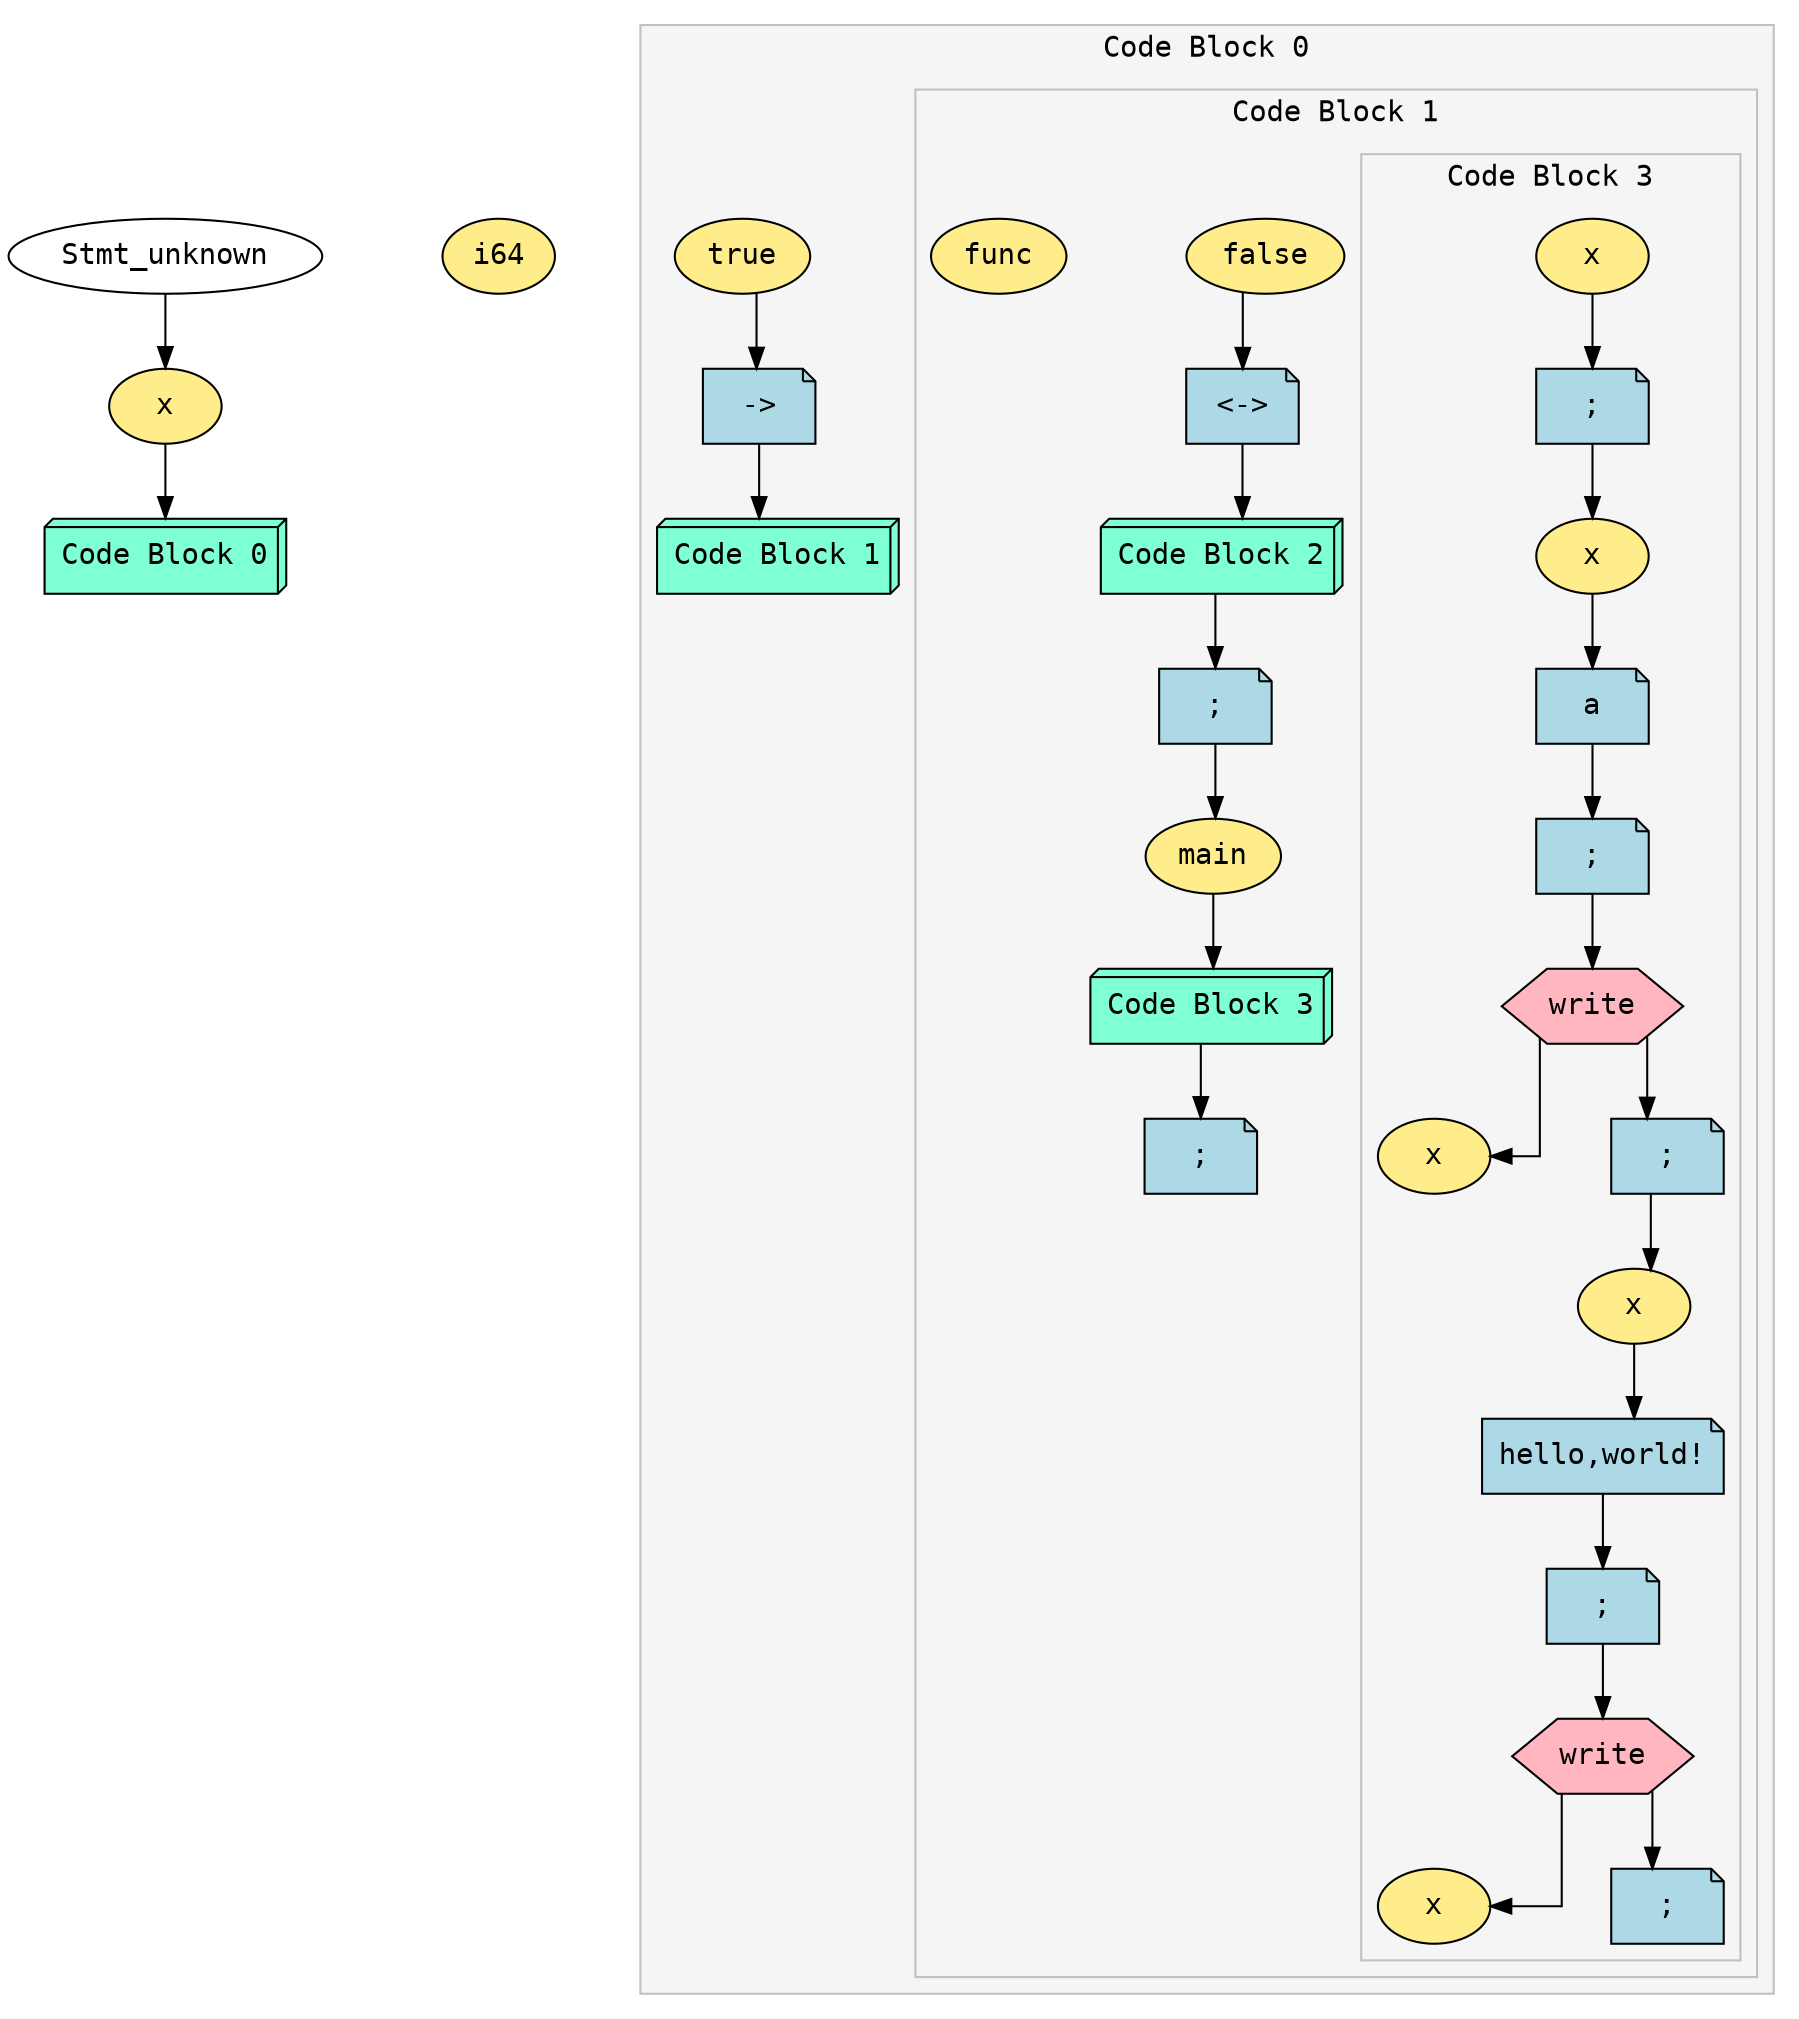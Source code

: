 digraph AST {
  splines=ortho;
  nodesep=0.8;
  ranksep=0.5;
  node [fontname="Courier"];
  Expr_0 [label="Stmt_unknown"];
  Expr_1 [shape=ellipse style=filled fillcolor=lightgoldenrod1 fontname="Courier" label="x"];
  Expr_2 [shape=ellipse style=filled fillcolor=lightgoldenrod1 fontname="Courier" label="i64"];
  Expr_0 -> Expr_1;
  subgraph cluster_3 {
    label="Code Block 0";
    style=filled;
    color=gray;
    fillcolor=whitesmoke;
    fontname="Courier";
  Expr_4 [shape=ellipse style=filled fillcolor=lightgoldenrod1 fontname="Courier" label="true"];
  Expr_5 [shape=note style=filled fillcolor=lightblue fontname="Courier" label="->"];
  Expr_4 -> Expr_5;
  subgraph cluster_7 {
    label="Code Block 1";
    style=filled;
    color=gray;
    fillcolor=whitesmoke;
    fontname="Courier";
  Expr_8 [shape=ellipse style=filled fillcolor=lightgoldenrod1 fontname="Courier" label="false"];
  Expr_9 [shape=note style=filled fillcolor=lightblue fontname="Courier" label="<->"];
  Expr_8 -> Expr_9;
  subgraph cluster_11 {
    label="Code Block 2";
    style=filled;
    color=gray;
    fillcolor=whitesmoke;
    fontname="Courier";
  }
  Expr_11 [shape=box3d style=filled fillcolor=aquamarine fontname="Courier" label="Code Block 2"];
  Expr_9 -> Expr_11;
  Expr_12 [shape=note style=filled fillcolor=lightblue fontname="Courier" label=";"];
  Expr_11 -> Expr_12;
  Expr_13 [shape=ellipse style=filled fillcolor=lightgoldenrod1 fontname="Courier" label="main"];
  Expr_14 [shape=ellipse style=filled fillcolor=lightgoldenrod1 fontname="Courier" label="func"];
  Expr_12 -> Expr_13;
  subgraph cluster_15 {
    label="Code Block 3";
    style=filled;
    color=gray;
    fillcolor=whitesmoke;
    fontname="Courier";
  Expr_16 [shape=ellipse style=filled fillcolor=lightgoldenrod1 fontname="Courier" label="x"];
  Expr_17 [shape=ellipse style=filled fillcolor=lightgoldenrod1 fontname="Courier" label="char"];
  Expr_17 [shape=note style=filled fillcolor=lightblue fontname="Courier" label=";"];
  Expr_16 -> Expr_17;
  Expr_18 [shape=ellipse style=filled fillcolor=lightgoldenrod1 fontname="Courier" label="x"];
  Expr_17 -> Expr_18;
  Expr_19 [shape=note style=filled fillcolor=lightblue fontname="Courier" label="a"];
  Expr_18 -> Expr_19;
  Expr_20 [shape=note style=filled fillcolor=lightblue fontname="Courier" label=";"];
  Expr_19 -> Expr_20;
  Expr_21 [shape=hexagon style=filled fillcolor=lightpink fontname="Courier" label="write"];
  Expr_22 [shape=ellipse style=filled fillcolor=lightgoldenrod1 fontname="Courier" label="x"];
  Expr_21 -> Expr_22;
  Expr_20 -> Expr_21;
  Expr_23 [shape=note style=filled fillcolor=lightblue fontname="Courier" label=";"];
  Expr_21 -> Expr_23;
  Expr_24 [shape=ellipse style=filled fillcolor=lightgoldenrod1 fontname="Courier" label="x"];
  Expr_25 [shape=ellipse style=filled fillcolor=lightgoldenrod1 fontname="Courier" label="str"];
  Expr_23 -> Expr_24;
  Expr_25 [shape=note style=filled fillcolor=lightblue fontname="Courier" label="hello,world!"];
  Expr_24 -> Expr_25;
  Expr_26 [shape=note style=filled fillcolor=lightblue fontname="Courier" label=";"];
  Expr_25 -> Expr_26;
  Expr_27 [shape=hexagon style=filled fillcolor=lightpink fontname="Courier" label="write"];
  Expr_28 [shape=ellipse style=filled fillcolor=lightgoldenrod1 fontname="Courier" label="x"];
  Expr_27 -> Expr_28;
  Expr_26 -> Expr_27;
  Expr_29 [shape=note style=filled fillcolor=lightblue fontname="Courier" label=";"];
  Expr_27 -> Expr_29;
  }
  Expr_15 [shape=box3d style=filled fillcolor=aquamarine fontname="Courier" label="Code Block 3"];
  Expr_13 -> Expr_15;
  Expr_30 [shape=note style=filled fillcolor=lightblue fontname="Courier" label=";"];
  Expr_15 -> Expr_30;
  }
  Expr_7 [shape=box3d style=filled fillcolor=aquamarine fontname="Courier" label="Code Block 1"];
  Expr_5 -> Expr_7;
  }
  Expr_3 [shape=box3d style=filled fillcolor=aquamarine fontname="Courier" label="Code Block 0"];
  Expr_1 -> Expr_3;
}
